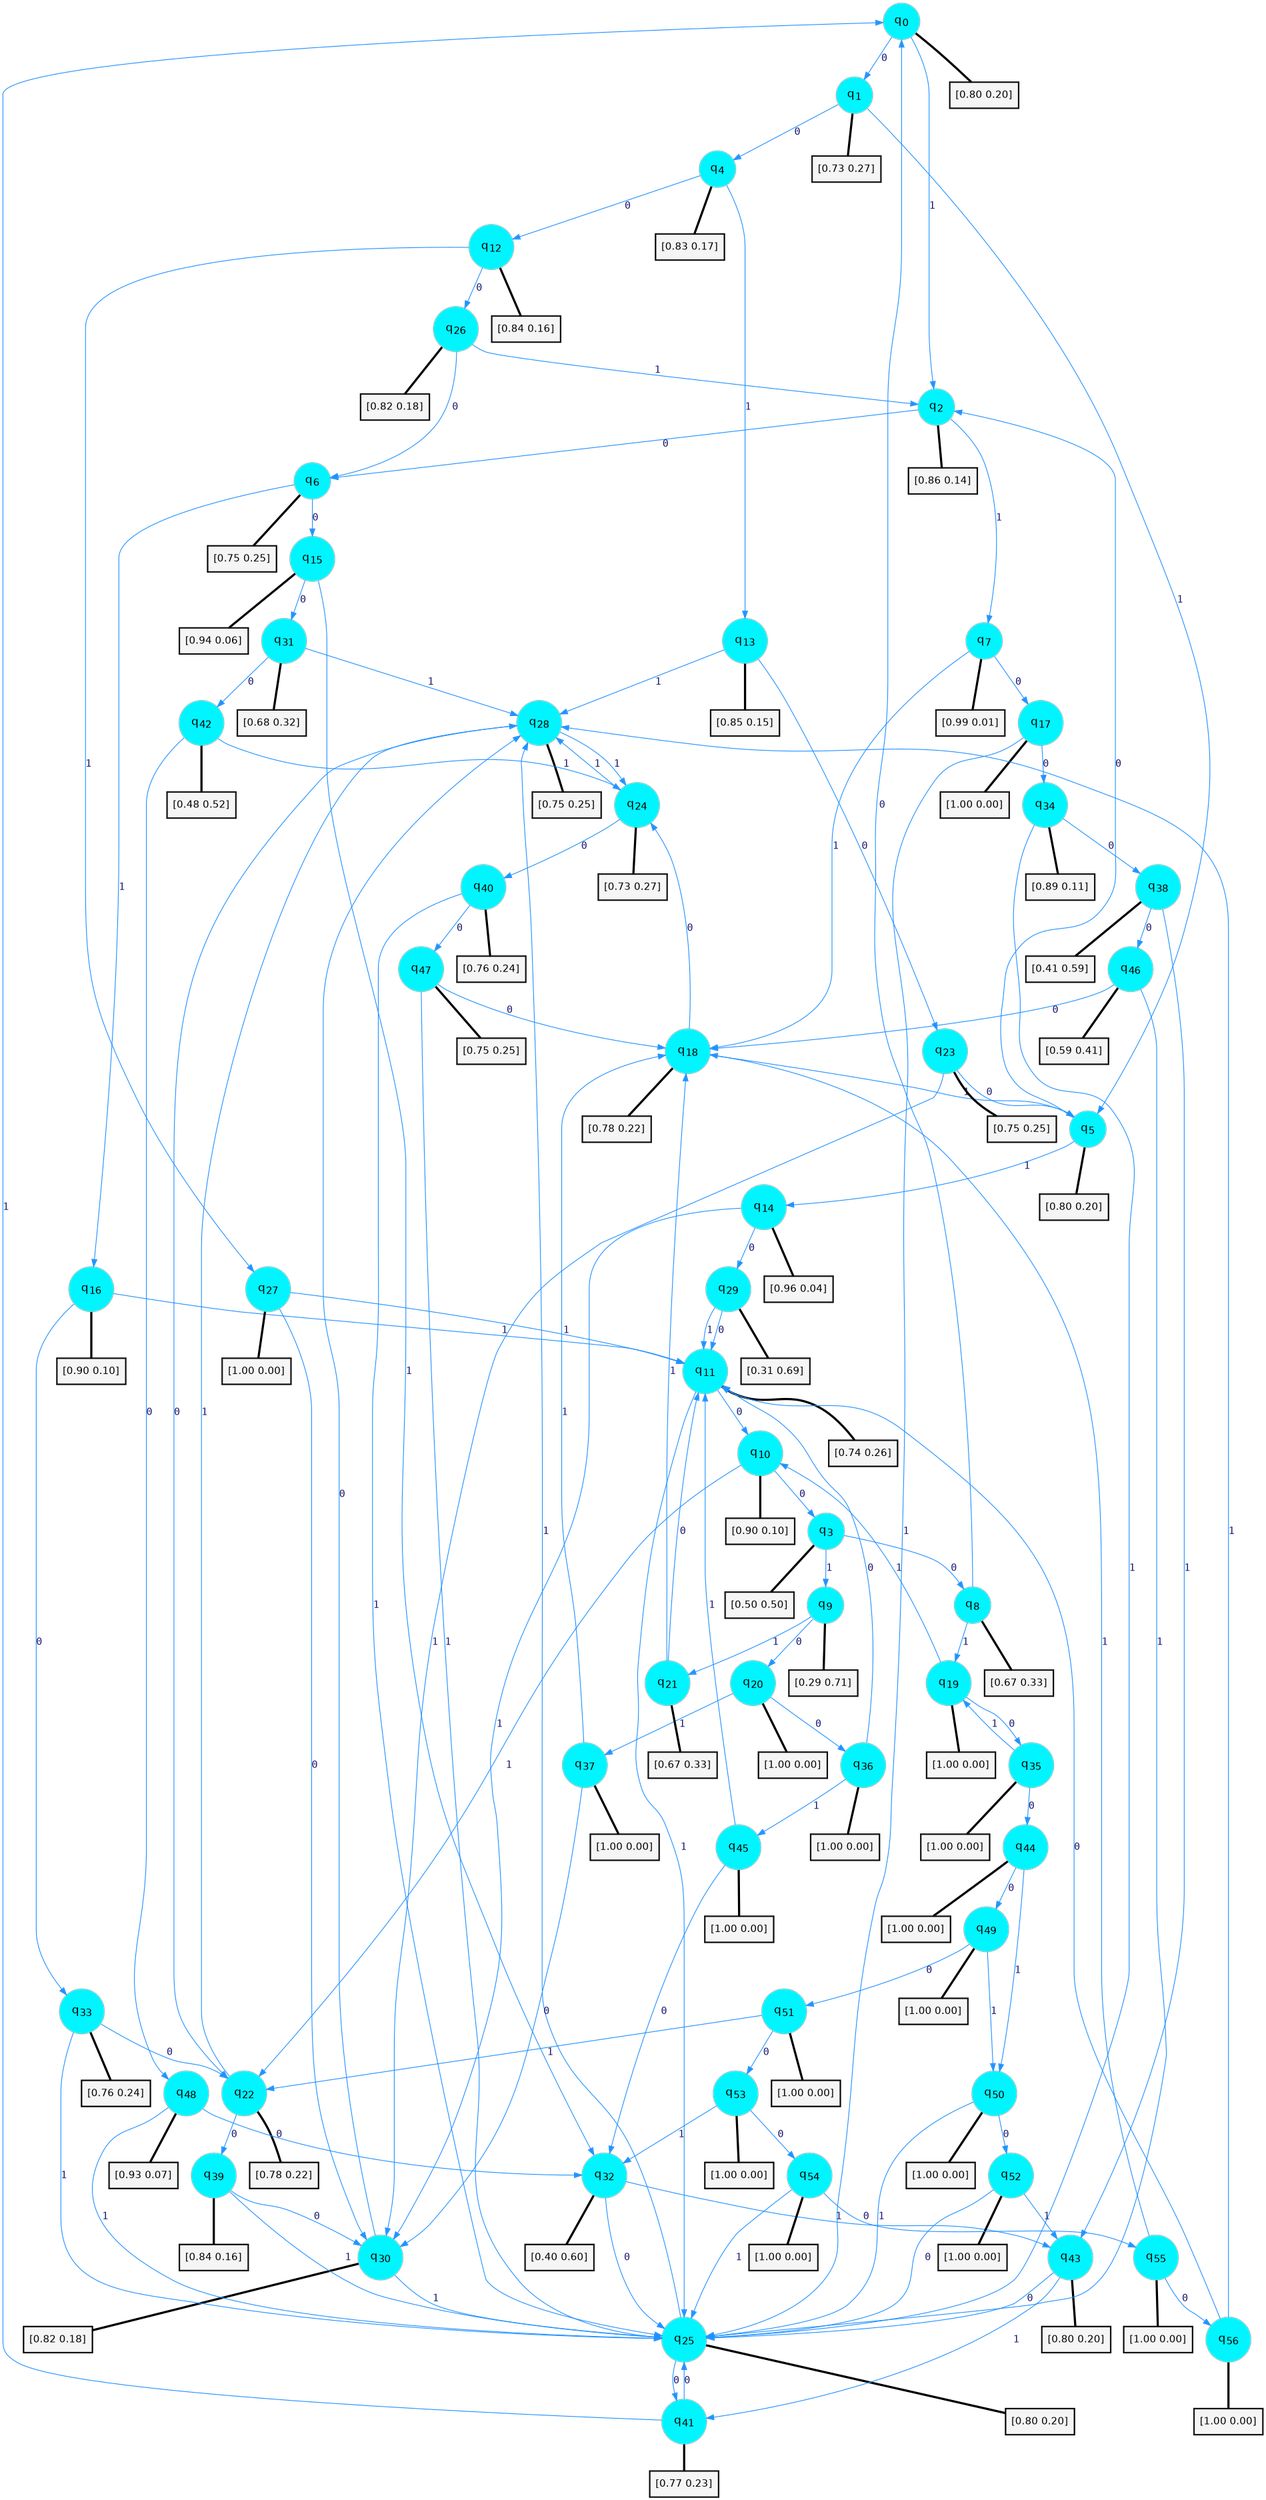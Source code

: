 digraph G {
graph [
bgcolor=transparent, dpi=300, rankdir=TD, size="40,25"];
node [
color=gray, fillcolor=turquoise1, fontcolor=black, fontname=Helvetica, fontsize=16, fontweight=bold, shape=circle, style=filled];
edge [
arrowsize=1, color=dodgerblue1, fontcolor=midnightblue, fontname=courier, fontweight=bold, penwidth=1, style=solid, weight=20];
0[label=<q<SUB>0</SUB>>];
1[label=<q<SUB>1</SUB>>];
2[label=<q<SUB>2</SUB>>];
3[label=<q<SUB>3</SUB>>];
4[label=<q<SUB>4</SUB>>];
5[label=<q<SUB>5</SUB>>];
6[label=<q<SUB>6</SUB>>];
7[label=<q<SUB>7</SUB>>];
8[label=<q<SUB>8</SUB>>];
9[label=<q<SUB>9</SUB>>];
10[label=<q<SUB>10</SUB>>];
11[label=<q<SUB>11</SUB>>];
12[label=<q<SUB>12</SUB>>];
13[label=<q<SUB>13</SUB>>];
14[label=<q<SUB>14</SUB>>];
15[label=<q<SUB>15</SUB>>];
16[label=<q<SUB>16</SUB>>];
17[label=<q<SUB>17</SUB>>];
18[label=<q<SUB>18</SUB>>];
19[label=<q<SUB>19</SUB>>];
20[label=<q<SUB>20</SUB>>];
21[label=<q<SUB>21</SUB>>];
22[label=<q<SUB>22</SUB>>];
23[label=<q<SUB>23</SUB>>];
24[label=<q<SUB>24</SUB>>];
25[label=<q<SUB>25</SUB>>];
26[label=<q<SUB>26</SUB>>];
27[label=<q<SUB>27</SUB>>];
28[label=<q<SUB>28</SUB>>];
29[label=<q<SUB>29</SUB>>];
30[label=<q<SUB>30</SUB>>];
31[label=<q<SUB>31</SUB>>];
32[label=<q<SUB>32</SUB>>];
33[label=<q<SUB>33</SUB>>];
34[label=<q<SUB>34</SUB>>];
35[label=<q<SUB>35</SUB>>];
36[label=<q<SUB>36</SUB>>];
37[label=<q<SUB>37</SUB>>];
38[label=<q<SUB>38</SUB>>];
39[label=<q<SUB>39</SUB>>];
40[label=<q<SUB>40</SUB>>];
41[label=<q<SUB>41</SUB>>];
42[label=<q<SUB>42</SUB>>];
43[label=<q<SUB>43</SUB>>];
44[label=<q<SUB>44</SUB>>];
45[label=<q<SUB>45</SUB>>];
46[label=<q<SUB>46</SUB>>];
47[label=<q<SUB>47</SUB>>];
48[label=<q<SUB>48</SUB>>];
49[label=<q<SUB>49</SUB>>];
50[label=<q<SUB>50</SUB>>];
51[label=<q<SUB>51</SUB>>];
52[label=<q<SUB>52</SUB>>];
53[label=<q<SUB>53</SUB>>];
54[label=<q<SUB>54</SUB>>];
55[label=<q<SUB>55</SUB>>];
56[label=<q<SUB>56</SUB>>];
57[label="[0.80 0.20]", shape=box,fontcolor=black, fontname=Helvetica, fontsize=14, penwidth=2, fillcolor=whitesmoke,color=black];
58[label="[0.73 0.27]", shape=box,fontcolor=black, fontname=Helvetica, fontsize=14, penwidth=2, fillcolor=whitesmoke,color=black];
59[label="[0.86 0.14]", shape=box,fontcolor=black, fontname=Helvetica, fontsize=14, penwidth=2, fillcolor=whitesmoke,color=black];
60[label="[0.50 0.50]", shape=box,fontcolor=black, fontname=Helvetica, fontsize=14, penwidth=2, fillcolor=whitesmoke,color=black];
61[label="[0.83 0.17]", shape=box,fontcolor=black, fontname=Helvetica, fontsize=14, penwidth=2, fillcolor=whitesmoke,color=black];
62[label="[0.80 0.20]", shape=box,fontcolor=black, fontname=Helvetica, fontsize=14, penwidth=2, fillcolor=whitesmoke,color=black];
63[label="[0.75 0.25]", shape=box,fontcolor=black, fontname=Helvetica, fontsize=14, penwidth=2, fillcolor=whitesmoke,color=black];
64[label="[0.99 0.01]", shape=box,fontcolor=black, fontname=Helvetica, fontsize=14, penwidth=2, fillcolor=whitesmoke,color=black];
65[label="[0.67 0.33]", shape=box,fontcolor=black, fontname=Helvetica, fontsize=14, penwidth=2, fillcolor=whitesmoke,color=black];
66[label="[0.29 0.71]", shape=box,fontcolor=black, fontname=Helvetica, fontsize=14, penwidth=2, fillcolor=whitesmoke,color=black];
67[label="[0.90 0.10]", shape=box,fontcolor=black, fontname=Helvetica, fontsize=14, penwidth=2, fillcolor=whitesmoke,color=black];
68[label="[0.74 0.26]", shape=box,fontcolor=black, fontname=Helvetica, fontsize=14, penwidth=2, fillcolor=whitesmoke,color=black];
69[label="[0.84 0.16]", shape=box,fontcolor=black, fontname=Helvetica, fontsize=14, penwidth=2, fillcolor=whitesmoke,color=black];
70[label="[0.85 0.15]", shape=box,fontcolor=black, fontname=Helvetica, fontsize=14, penwidth=2, fillcolor=whitesmoke,color=black];
71[label="[0.96 0.04]", shape=box,fontcolor=black, fontname=Helvetica, fontsize=14, penwidth=2, fillcolor=whitesmoke,color=black];
72[label="[0.94 0.06]", shape=box,fontcolor=black, fontname=Helvetica, fontsize=14, penwidth=2, fillcolor=whitesmoke,color=black];
73[label="[0.90 0.10]", shape=box,fontcolor=black, fontname=Helvetica, fontsize=14, penwidth=2, fillcolor=whitesmoke,color=black];
74[label="[1.00 0.00]", shape=box,fontcolor=black, fontname=Helvetica, fontsize=14, penwidth=2, fillcolor=whitesmoke,color=black];
75[label="[0.78 0.22]", shape=box,fontcolor=black, fontname=Helvetica, fontsize=14, penwidth=2, fillcolor=whitesmoke,color=black];
76[label="[1.00 0.00]", shape=box,fontcolor=black, fontname=Helvetica, fontsize=14, penwidth=2, fillcolor=whitesmoke,color=black];
77[label="[1.00 0.00]", shape=box,fontcolor=black, fontname=Helvetica, fontsize=14, penwidth=2, fillcolor=whitesmoke,color=black];
78[label="[0.67 0.33]", shape=box,fontcolor=black, fontname=Helvetica, fontsize=14, penwidth=2, fillcolor=whitesmoke,color=black];
79[label="[0.78 0.22]", shape=box,fontcolor=black, fontname=Helvetica, fontsize=14, penwidth=2, fillcolor=whitesmoke,color=black];
80[label="[0.75 0.25]", shape=box,fontcolor=black, fontname=Helvetica, fontsize=14, penwidth=2, fillcolor=whitesmoke,color=black];
81[label="[0.73 0.27]", shape=box,fontcolor=black, fontname=Helvetica, fontsize=14, penwidth=2, fillcolor=whitesmoke,color=black];
82[label="[0.80 0.20]", shape=box,fontcolor=black, fontname=Helvetica, fontsize=14, penwidth=2, fillcolor=whitesmoke,color=black];
83[label="[0.82 0.18]", shape=box,fontcolor=black, fontname=Helvetica, fontsize=14, penwidth=2, fillcolor=whitesmoke,color=black];
84[label="[1.00 0.00]", shape=box,fontcolor=black, fontname=Helvetica, fontsize=14, penwidth=2, fillcolor=whitesmoke,color=black];
85[label="[0.75 0.25]", shape=box,fontcolor=black, fontname=Helvetica, fontsize=14, penwidth=2, fillcolor=whitesmoke,color=black];
86[label="[0.31 0.69]", shape=box,fontcolor=black, fontname=Helvetica, fontsize=14, penwidth=2, fillcolor=whitesmoke,color=black];
87[label="[0.82 0.18]", shape=box,fontcolor=black, fontname=Helvetica, fontsize=14, penwidth=2, fillcolor=whitesmoke,color=black];
88[label="[0.68 0.32]", shape=box,fontcolor=black, fontname=Helvetica, fontsize=14, penwidth=2, fillcolor=whitesmoke,color=black];
89[label="[0.40 0.60]", shape=box,fontcolor=black, fontname=Helvetica, fontsize=14, penwidth=2, fillcolor=whitesmoke,color=black];
90[label="[0.76 0.24]", shape=box,fontcolor=black, fontname=Helvetica, fontsize=14, penwidth=2, fillcolor=whitesmoke,color=black];
91[label="[0.89 0.11]", shape=box,fontcolor=black, fontname=Helvetica, fontsize=14, penwidth=2, fillcolor=whitesmoke,color=black];
92[label="[1.00 0.00]", shape=box,fontcolor=black, fontname=Helvetica, fontsize=14, penwidth=2, fillcolor=whitesmoke,color=black];
93[label="[1.00 0.00]", shape=box,fontcolor=black, fontname=Helvetica, fontsize=14, penwidth=2, fillcolor=whitesmoke,color=black];
94[label="[1.00 0.00]", shape=box,fontcolor=black, fontname=Helvetica, fontsize=14, penwidth=2, fillcolor=whitesmoke,color=black];
95[label="[0.41 0.59]", shape=box,fontcolor=black, fontname=Helvetica, fontsize=14, penwidth=2, fillcolor=whitesmoke,color=black];
96[label="[0.84 0.16]", shape=box,fontcolor=black, fontname=Helvetica, fontsize=14, penwidth=2, fillcolor=whitesmoke,color=black];
97[label="[0.76 0.24]", shape=box,fontcolor=black, fontname=Helvetica, fontsize=14, penwidth=2, fillcolor=whitesmoke,color=black];
98[label="[0.77 0.23]", shape=box,fontcolor=black, fontname=Helvetica, fontsize=14, penwidth=2, fillcolor=whitesmoke,color=black];
99[label="[0.48 0.52]", shape=box,fontcolor=black, fontname=Helvetica, fontsize=14, penwidth=2, fillcolor=whitesmoke,color=black];
100[label="[0.80 0.20]", shape=box,fontcolor=black, fontname=Helvetica, fontsize=14, penwidth=2, fillcolor=whitesmoke,color=black];
101[label="[1.00 0.00]", shape=box,fontcolor=black, fontname=Helvetica, fontsize=14, penwidth=2, fillcolor=whitesmoke,color=black];
102[label="[1.00 0.00]", shape=box,fontcolor=black, fontname=Helvetica, fontsize=14, penwidth=2, fillcolor=whitesmoke,color=black];
103[label="[0.59 0.41]", shape=box,fontcolor=black, fontname=Helvetica, fontsize=14, penwidth=2, fillcolor=whitesmoke,color=black];
104[label="[0.75 0.25]", shape=box,fontcolor=black, fontname=Helvetica, fontsize=14, penwidth=2, fillcolor=whitesmoke,color=black];
105[label="[0.93 0.07]", shape=box,fontcolor=black, fontname=Helvetica, fontsize=14, penwidth=2, fillcolor=whitesmoke,color=black];
106[label="[1.00 0.00]", shape=box,fontcolor=black, fontname=Helvetica, fontsize=14, penwidth=2, fillcolor=whitesmoke,color=black];
107[label="[1.00 0.00]", shape=box,fontcolor=black, fontname=Helvetica, fontsize=14, penwidth=2, fillcolor=whitesmoke,color=black];
108[label="[1.00 0.00]", shape=box,fontcolor=black, fontname=Helvetica, fontsize=14, penwidth=2, fillcolor=whitesmoke,color=black];
109[label="[1.00 0.00]", shape=box,fontcolor=black, fontname=Helvetica, fontsize=14, penwidth=2, fillcolor=whitesmoke,color=black];
110[label="[1.00 0.00]", shape=box,fontcolor=black, fontname=Helvetica, fontsize=14, penwidth=2, fillcolor=whitesmoke,color=black];
111[label="[1.00 0.00]", shape=box,fontcolor=black, fontname=Helvetica, fontsize=14, penwidth=2, fillcolor=whitesmoke,color=black];
112[label="[1.00 0.00]", shape=box,fontcolor=black, fontname=Helvetica, fontsize=14, penwidth=2, fillcolor=whitesmoke,color=black];
113[label="[1.00 0.00]", shape=box,fontcolor=black, fontname=Helvetica, fontsize=14, penwidth=2, fillcolor=whitesmoke,color=black];
0->1 [label=0];
0->2 [label=1];
0->57 [arrowhead=none, penwidth=3,color=black];
1->4 [label=0];
1->5 [label=1];
1->58 [arrowhead=none, penwidth=3,color=black];
2->6 [label=0];
2->7 [label=1];
2->59 [arrowhead=none, penwidth=3,color=black];
3->8 [label=0];
3->9 [label=1];
3->60 [arrowhead=none, penwidth=3,color=black];
4->12 [label=0];
4->13 [label=1];
4->61 [arrowhead=none, penwidth=3,color=black];
5->2 [label=0];
5->14 [label=1];
5->62 [arrowhead=none, penwidth=3,color=black];
6->15 [label=0];
6->16 [label=1];
6->63 [arrowhead=none, penwidth=3,color=black];
7->17 [label=0];
7->18 [label=1];
7->64 [arrowhead=none, penwidth=3,color=black];
8->0 [label=0];
8->19 [label=1];
8->65 [arrowhead=none, penwidth=3,color=black];
9->20 [label=0];
9->21 [label=1];
9->66 [arrowhead=none, penwidth=3,color=black];
10->3 [label=0];
10->22 [label=1];
10->67 [arrowhead=none, penwidth=3,color=black];
11->10 [label=0];
11->25 [label=1];
11->68 [arrowhead=none, penwidth=3,color=black];
12->26 [label=0];
12->27 [label=1];
12->69 [arrowhead=none, penwidth=3,color=black];
13->23 [label=0];
13->28 [label=1];
13->70 [arrowhead=none, penwidth=3,color=black];
14->29 [label=0];
14->30 [label=1];
14->71 [arrowhead=none, penwidth=3,color=black];
15->31 [label=0];
15->32 [label=1];
15->72 [arrowhead=none, penwidth=3,color=black];
16->33 [label=0];
16->11 [label=1];
16->73 [arrowhead=none, penwidth=3,color=black];
17->34 [label=0];
17->25 [label=1];
17->74 [arrowhead=none, penwidth=3,color=black];
18->24 [label=0];
18->5 [label=1];
18->75 [arrowhead=none, penwidth=3,color=black];
19->35 [label=0];
19->10 [label=1];
19->76 [arrowhead=none, penwidth=3,color=black];
20->36 [label=0];
20->37 [label=1];
20->77 [arrowhead=none, penwidth=3,color=black];
21->11 [label=0];
21->18 [label=1];
21->78 [arrowhead=none, penwidth=3,color=black];
22->39 [label=0];
22->28 [label=1];
22->79 [arrowhead=none, penwidth=3,color=black];
23->5 [label=0];
23->30 [label=1];
23->80 [arrowhead=none, penwidth=3,color=black];
24->40 [label=0];
24->28 [label=1];
24->81 [arrowhead=none, penwidth=3,color=black];
25->41 [label=0];
25->28 [label=1];
25->82 [arrowhead=none, penwidth=3,color=black];
26->6 [label=0];
26->2 [label=1];
26->83 [arrowhead=none, penwidth=3,color=black];
27->30 [label=0];
27->11 [label=1];
27->84 [arrowhead=none, penwidth=3,color=black];
28->22 [label=0];
28->24 [label=1];
28->85 [arrowhead=none, penwidth=3,color=black];
29->11 [label=0];
29->11 [label=1];
29->86 [arrowhead=none, penwidth=3,color=black];
30->28 [label=0];
30->25 [label=1];
30->87 [arrowhead=none, penwidth=3,color=black];
31->42 [label=0];
31->28 [label=1];
31->88 [arrowhead=none, penwidth=3,color=black];
32->25 [label=0];
32->43 [label=1];
32->89 [arrowhead=none, penwidth=3,color=black];
33->22 [label=0];
33->25 [label=1];
33->90 [arrowhead=none, penwidth=3,color=black];
34->38 [label=0];
34->25 [label=1];
34->91 [arrowhead=none, penwidth=3,color=black];
35->44 [label=0];
35->19 [label=1];
35->92 [arrowhead=none, penwidth=3,color=black];
36->11 [label=0];
36->45 [label=1];
36->93 [arrowhead=none, penwidth=3,color=black];
37->30 [label=0];
37->18 [label=1];
37->94 [arrowhead=none, penwidth=3,color=black];
38->46 [label=0];
38->43 [label=1];
38->95 [arrowhead=none, penwidth=3,color=black];
39->30 [label=0];
39->25 [label=1];
39->96 [arrowhead=none, penwidth=3,color=black];
40->47 [label=0];
40->25 [label=1];
40->97 [arrowhead=none, penwidth=3,color=black];
41->25 [label=0];
41->0 [label=1];
41->98 [arrowhead=none, penwidth=3,color=black];
42->48 [label=0];
42->24 [label=1];
42->99 [arrowhead=none, penwidth=3,color=black];
43->25 [label=0];
43->41 [label=1];
43->100 [arrowhead=none, penwidth=3,color=black];
44->49 [label=0];
44->50 [label=1];
44->101 [arrowhead=none, penwidth=3,color=black];
45->32 [label=0];
45->11 [label=1];
45->102 [arrowhead=none, penwidth=3,color=black];
46->18 [label=0];
46->25 [label=1];
46->103 [arrowhead=none, penwidth=3,color=black];
47->18 [label=0];
47->25 [label=1];
47->104 [arrowhead=none, penwidth=3,color=black];
48->32 [label=0];
48->25 [label=1];
48->105 [arrowhead=none, penwidth=3,color=black];
49->51 [label=0];
49->50 [label=1];
49->106 [arrowhead=none, penwidth=3,color=black];
50->52 [label=0];
50->25 [label=1];
50->107 [arrowhead=none, penwidth=3,color=black];
51->53 [label=0];
51->22 [label=1];
51->108 [arrowhead=none, penwidth=3,color=black];
52->25 [label=0];
52->43 [label=1];
52->109 [arrowhead=none, penwidth=3,color=black];
53->54 [label=0];
53->32 [label=1];
53->110 [arrowhead=none, penwidth=3,color=black];
54->55 [label=0];
54->25 [label=1];
54->111 [arrowhead=none, penwidth=3,color=black];
55->56 [label=0];
55->18 [label=1];
55->112 [arrowhead=none, penwidth=3,color=black];
56->11 [label=0];
56->28 [label=1];
56->113 [arrowhead=none, penwidth=3,color=black];
}
